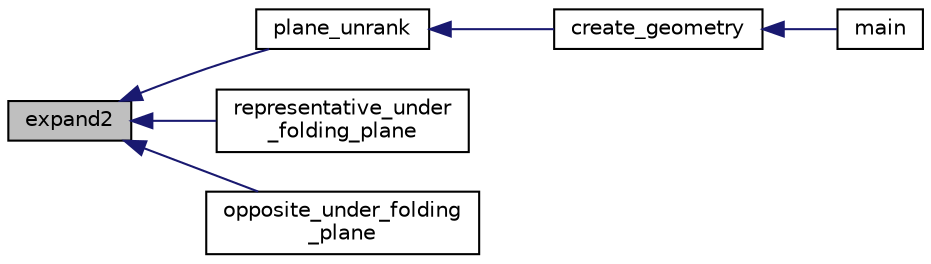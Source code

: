 digraph "expand2"
{
  edge [fontname="Helvetica",fontsize="10",labelfontname="Helvetica",labelfontsize="10"];
  node [fontname="Helvetica",fontsize="10",shape=record];
  rankdir="LR";
  Node353 [label="expand2",height=0.2,width=0.4,color="black", fillcolor="grey75", style="filled", fontcolor="black"];
  Node353 -> Node354 [dir="back",color="midnightblue",fontsize="10",style="solid",fontname="Helvetica"];
  Node354 [label="plane_unrank",height=0.2,width=0.4,color="black", fillcolor="white", style="filled",URL="$de/d10/hamming_8_c.html#adb5495f3cdf8309495761e329605b56e"];
  Node354 -> Node355 [dir="back",color="midnightblue",fontsize="10",style="solid",fontname="Helvetica"];
  Node355 [label="create_geometry",height=0.2,width=0.4,color="black", fillcolor="white", style="filled",URL="$de/d10/hamming_8_c.html#abb255fb19bad84799f04dcf4ffddb57b"];
  Node355 -> Node356 [dir="back",color="midnightblue",fontsize="10",style="solid",fontname="Helvetica"];
  Node356 [label="main",height=0.2,width=0.4,color="black", fillcolor="white", style="filled",URL="$de/d10/hamming_8_c.html#a3c04138a5bfe5d72780bb7e82a18e627"];
  Node353 -> Node357 [dir="back",color="midnightblue",fontsize="10",style="solid",fontname="Helvetica"];
  Node357 [label="representative_under\l_folding_plane",height=0.2,width=0.4,color="black", fillcolor="white", style="filled",URL="$de/d10/hamming_8_c.html#ac2f76c0367ef48c909ae8cb56619ffa3"];
  Node353 -> Node358 [dir="back",color="midnightblue",fontsize="10",style="solid",fontname="Helvetica"];
  Node358 [label="opposite_under_folding\l_plane",height=0.2,width=0.4,color="black", fillcolor="white", style="filled",URL="$de/d10/hamming_8_c.html#a6c1af48f0629ffc685bc9c25f506e2ea"];
}
